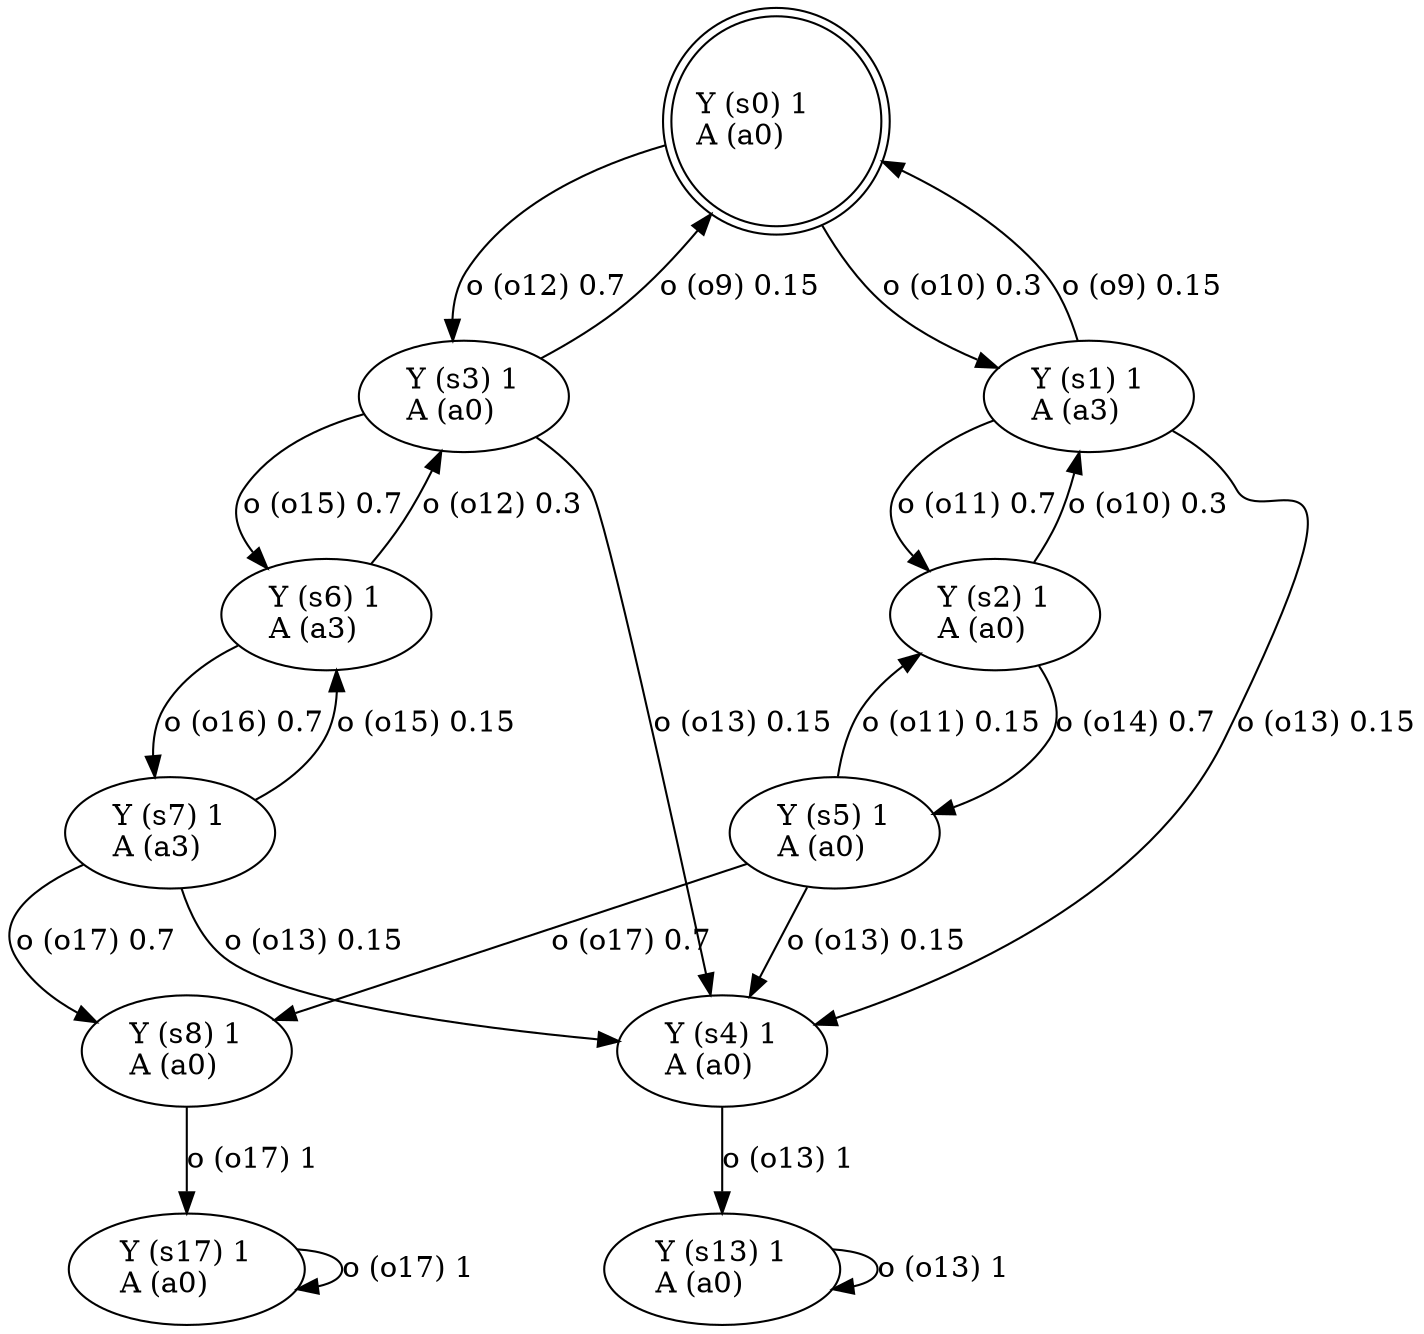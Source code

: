 digraph G
{
root [label="Y (s0) 1\lA (a0)\l" shape=doublecircle labeljust="l"];
x0row1 [label="Y (s1) 1\lA (a3)\l"];
x0row4 [label="Y (s4) 1\lA (a0)\l"];
x0row10 [label="Y (s7) 1\lA (a3)\l"];
x0row3 [label="Y (s2) 1\lA (a0)\l"];
x0row9 [label="Y (s6) 1\lA (a3)\l"];
x0row8 [label="Y (s17) 1\lA (a0)\l"];
x0row7 [label="Y (s13) 1\lA (a0)\l"];
x0row6 [label="Y (s8) 1\lA (a0)\l"];
x0row2 [label="Y (s3) 1\lA (a0)\l"];
x0row5 [label="Y (s5) 1\lA (a0)\l"];
root -> x0row1 [label="o (o10) 0.3\l"];
root -> x0row2 [label="o (o12) 0.7\l"];
x0row1 -> root [label="o (o9) 0.15\l"];
x0row1 -> x0row3 [label="o (o11) 0.7\l"];
x0row1 -> x0row4 [label="o (o13) 0.15\l"];
x0row3 -> x0row1 [label="o (o10) 0.3\l"];
x0row3 -> x0row5 [label="o (o14) 0.7\l"];
x0row5 -> x0row3 [label="o (o11) 0.15\l"];
x0row5 -> x0row4 [label="o (o13) 0.15\l"];
x0row5 -> x0row6 [label="o (o17) 0.7\l"];
x0row4 -> x0row7 [label="o (o13) 1\l"];
x0row7 -> x0row7 [label="o (o13) 1\l"];
x0row6 -> x0row8 [label="o (o17) 1\l"];
x0row8 -> x0row8 [label="o (o17) 1\l"];
x0row2 -> root [label="o (o9) 0.15\l"];
x0row2 -> x0row4 [label="o (o13) 0.15\l"];
x0row2 -> x0row9 [label="o (o15) 0.7\l"];
x0row9 -> x0row2 [label="o (o12) 0.3\l"];
x0row9 -> x0row10 [label="o (o16) 0.7\l"];
x0row10 -> x0row4 [label="o (o13) 0.15\l"];
x0row10 -> x0row9 [label="o (o15) 0.15\l"];
x0row10 -> x0row6 [label="o (o17) 0.7\l"];
}

